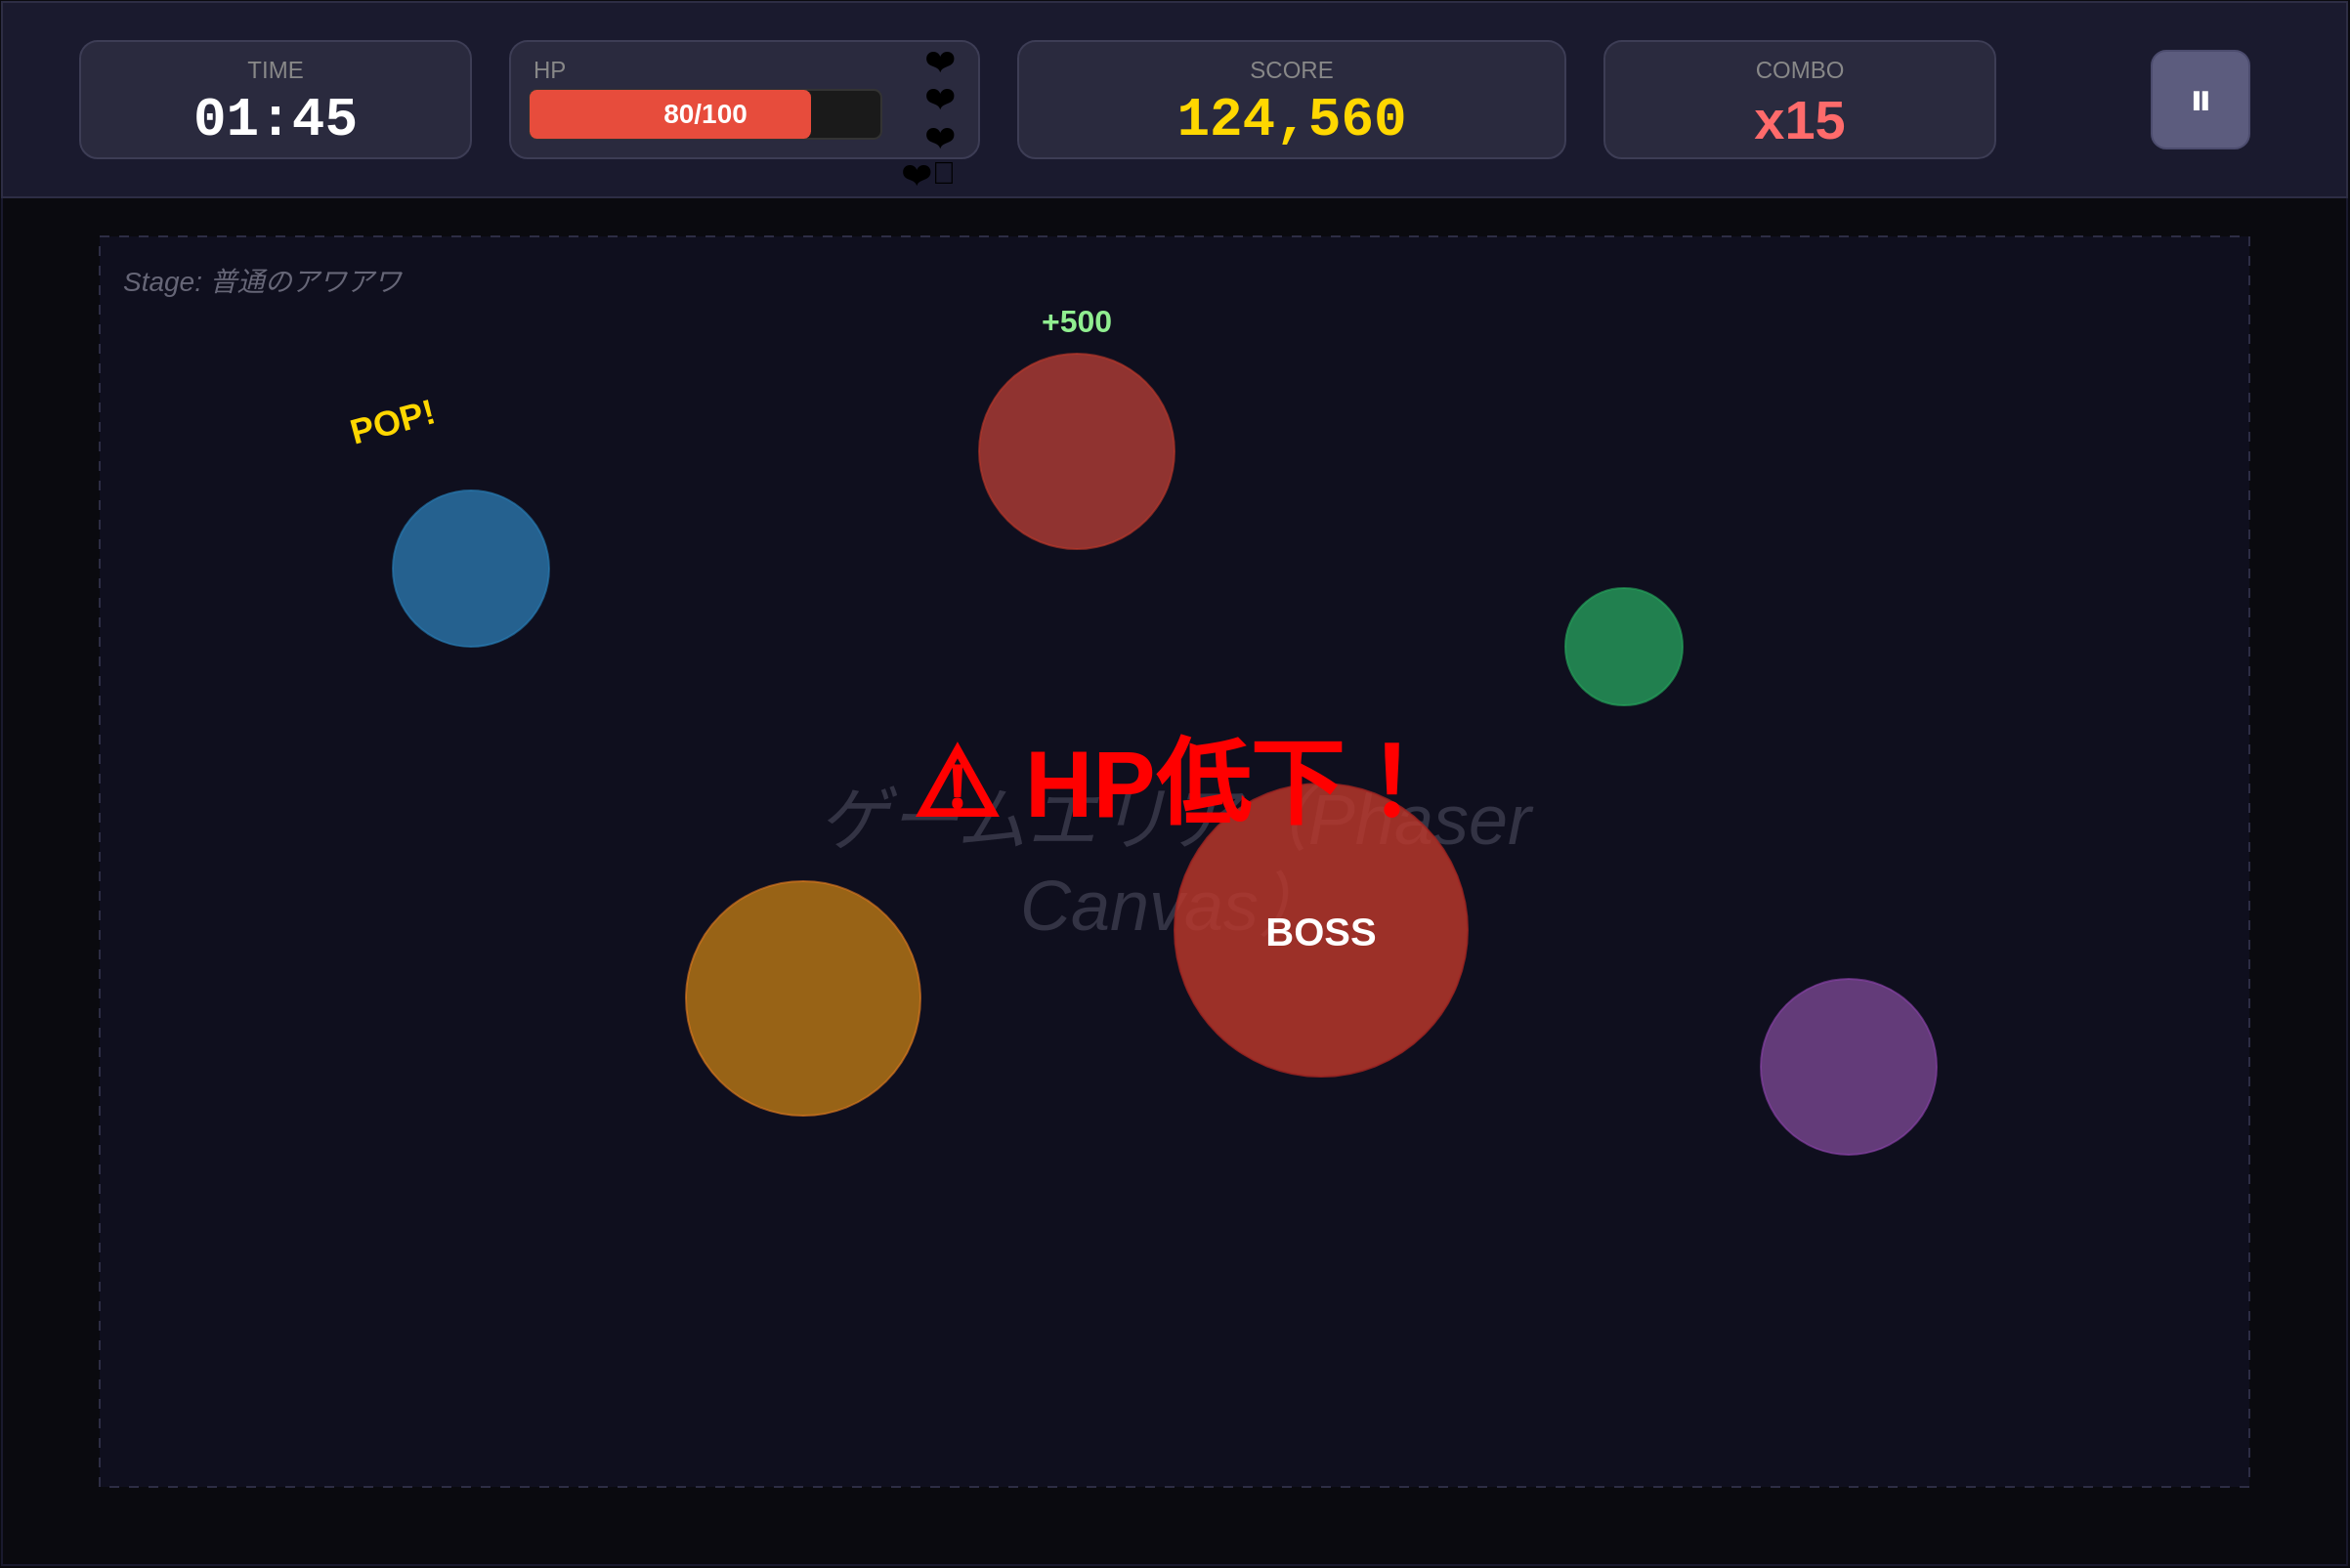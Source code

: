 <mxfile>
    <diagram id="game-play-layout" name="GamePlayPage">
        <mxGraphModel dx="1254" dy="1169" grid="1" gridSize="10" guides="1" tooltips="1" connect="1" arrows="1" fold="1" page="1" pageScale="1" pageWidth="1200" pageHeight="800" background="#0a0a0f" math="0" shadow="0">
            <root>
                <mxCell id="0"/>
                <mxCell id="1" parent="0"/>
                <!-- 背景コンテナ -->
                <mxCell id="bg-container" value="" style="rounded=0;whiteSpace=wrap;html=1;fillColor=#0a0a0f;strokeColor=#1a1a2e;" parent="1" vertex="1">
                    <mxGeometry x="0" y="0" width="1200" height="800" as="geometry"/>
                </mxCell>
                <!-- ゲーム情報ヘッダーエリア -->
                <mxCell id="header-bg" value="" style="rounded=0;whiteSpace=wrap;html=1;fillColor=#1a1a2e;strokeColor=#2d2d44;" parent="1" vertex="1">
                    <mxGeometry x="0" y="0" width="1200" height="100" as="geometry"/>
                </mxCell>
                <!-- 残り時間表示 -->
                <mxCell id="time-container" value="" style="rounded=1;whiteSpace=wrap;html=1;fillColor=#2a2a3e;strokeColor=#3d3d55;" parent="1" vertex="1">
                    <mxGeometry x="40" y="20" width="200" height="60" as="geometry"/>
                </mxCell>
                <mxCell id="time-label" value="TIME" style="text;html=1;strokeColor=none;fillColor=none;align=center;verticalAlign=middle;whiteSpace=wrap;rounded=0;fontSize=12;fontColor=#888888;" parent="1" vertex="1">
                    <mxGeometry x="40" y="25" width="200" height="20" as="geometry"/>
                </mxCell>
                <mxCell id="time-value" value="01:45" style="text;html=1;strokeColor=none;fillColor=none;align=center;verticalAlign=middle;whiteSpace=wrap;rounded=0;fontSize=28;fontColor=#ffffff;fontStyle=1;fontFamily=Courier New;" parent="1" vertex="1">
                    <mxGeometry x="40" y="45" width="200" height="30" as="geometry"/>
                </mxCell>
                <!-- HP表示 -->
                <mxCell id="hp-container" value="" style="rounded=1;whiteSpace=wrap;html=1;fillColor=#2a2a3e;strokeColor=#3d3d55;" parent="1" vertex="1">
                    <mxGeometry x="260" y="20" width="240" height="60" as="geometry"/>
                </mxCell>
                <mxCell id="hp-label" value="HP" style="text;html=1;strokeColor=none;fillColor=none;align=left;verticalAlign=middle;whiteSpace=wrap;rounded=0;fontSize=12;fontColor=#888888;" parent="1" vertex="1">
                    <mxGeometry x="270" y="25" width="50" height="20" as="geometry"/>
                </mxCell>
                <mxCell id="hp-bar-bg" value="" style="rounded=1;whiteSpace=wrap;html=1;fillColor=#1a1a1a;strokeColor=#333333;" parent="1" vertex="1">
                    <mxGeometry x="270" y="45" width="180" height="25" as="geometry"/>
                </mxCell>
                <mxCell id="hp-bar-fill" value="" style="rounded=1;whiteSpace=wrap;html=1;fillColor=#e74c3c;strokeColor=none;" parent="1" vertex="1">
                    <mxGeometry x="270" y="45" width="144" height="25" as="geometry"/>
                </mxCell>
                <mxCell id="hp-text" value="80/100" style="text;html=1;strokeColor=none;fillColor=none;align=center;verticalAlign=middle;whiteSpace=wrap;rounded=0;fontSize=14;fontColor=#ffffff;fontStyle=1;" parent="1" vertex="1">
                    <mxGeometry x="270" y="47" width="180" height="20" as="geometry"/>
                </mxCell>
                <mxCell id="hp-hearts" value="❤️❤️❤️❤️🤍" style="text;html=1;strokeColor=none;fillColor=none;align=right;verticalAlign=middle;whiteSpace=wrap;rounded=0;fontSize=16;" parent="1" vertex="1">
                    <mxGeometry x="460" y="45" width="30" height="25" as="geometry"/>
                </mxCell>
                <!-- スコア表示 -->
                <mxCell id="score-container" value="" style="rounded=1;whiteSpace=wrap;html=1;fillColor=#2a2a3e;strokeColor=#3d3d55;" parent="1" vertex="1">
                    <mxGeometry x="520" y="20" width="280" height="60" as="geometry"/>
                </mxCell>
                <mxCell id="score-label" value="SCORE" style="text;html=1;strokeColor=none;fillColor=none;align=center;verticalAlign=middle;whiteSpace=wrap;rounded=0;fontSize=12;fontColor=#888888;" parent="1" vertex="1">
                    <mxGeometry x="520" y="25" width="280" height="20" as="geometry"/>
                </mxCell>
                <mxCell id="score-value" value="124,560" style="text;html=1;strokeColor=none;fillColor=none;align=center;verticalAlign=middle;whiteSpace=wrap;rounded=0;fontSize=28;fontColor=#ffd700;fontStyle=1;fontFamily=Courier New;" parent="1" vertex="1">
                    <mxGeometry x="520" y="45" width="280" height="30" as="geometry"/>
                </mxCell>
                <!-- コンボ表示 -->
                <mxCell id="combo-container" value="" style="rounded=1;whiteSpace=wrap;html=1;fillColor=#2a2a3e;strokeColor=#3d3d55;" parent="1" vertex="1">
                    <mxGeometry x="820" y="20" width="200" height="60" as="geometry"/>
                </mxCell>
                <mxCell id="combo-label" value="COMBO" style="text;html=1;strokeColor=none;fillColor=none;align=center;verticalAlign=middle;whiteSpace=wrap;rounded=0;fontSize=12;fontColor=#888888;" parent="1" vertex="1">
                    <mxGeometry x="820" y="25" width="200" height="20" as="geometry"/>
                </mxCell>
                <mxCell id="combo-value" value="x15" style="text;html=1;strokeColor=none;fillColor=none;align=center;verticalAlign=middle;whiteSpace=wrap;rounded=0;fontSize=28;fontColor=#ff6b6b;fontStyle=1;" parent="1" vertex="1">
                    <mxGeometry x="820" y="45" width="200" height="30" as="geometry"/>
                </mxCell>
                <!-- ポーズボタン -->
                <mxCell id="pause-btn" value="⏸" style="rounded=1;whiteSpace=wrap;html=1;fillColor=#5c5c7e;strokeColor=#4c4c6e;fontSize=24;fontColor=#ffffff;" parent="1" vertex="1">
                    <mxGeometry x="1100" y="25" width="50" height="50" as="geometry"/>
                </mxCell>
                <!-- メインゲームエリア（Phaser描画エリア） -->
                <mxCell id="game-area" value="" style="rounded=0;whiteSpace=wrap;html=1;fillColor=#0f0f1e;strokeColor=#2d2d44;dashed=1;dashPattern=5 5;" parent="1" vertex="1">
                    <mxGeometry x="50" y="120" width="1100" height="640" as="geometry"/>
                </mxCell>
                <mxCell id="game-area-label" value="ゲームエリア（Phaser Canvas）" style="text;html=1;strokeColor=none;fillColor=none;align=center;verticalAlign=middle;whiteSpace=wrap;rounded=0;fontSize=36;fontColor=#333344;fontStyle=2;" parent="1" vertex="1">
                    <mxGeometry x="400" y="400" width="400" height="80" as="geometry"/>
                </mxCell>
                <!-- サンプル泡表示（実際はPhaserで描画） -->
                <mxCell id="bubble-sample-1" value="" style="ellipse;whiteSpace=wrap;html=1;fillColor=#3498db;strokeColor=#2980b9;opacity=60;" parent="1" vertex="1">
                    <mxGeometry x="200" y="250" width="80" height="80" as="geometry"/>
                </mxCell>
                <mxCell id="bubble-sample-2" value="" style="ellipse;whiteSpace=wrap;html=1;fillColor=#e74c3c;strokeColor=#c0392b;opacity=60;" parent="1" vertex="1">
                    <mxGeometry x="500" y="180" width="100" height="100" as="geometry"/>
                </mxCell>
                <mxCell id="bubble-sample-3" value="" style="ellipse;whiteSpace=wrap;html=1;fillColor=#2ecc71;strokeColor=#27ae60;opacity=60;" parent="1" vertex="1">
                    <mxGeometry x="800" y="300" width="60" height="60" as="geometry"/>
                </mxCell>
                <mxCell id="bubble-sample-4" value="" style="ellipse;whiteSpace=wrap;html=1;fillColor=#f39c12;strokeColor=#e67e22;opacity=60;" parent="1" vertex="1">
                    <mxGeometry x="350" y="450" width="120" height="120" as="geometry"/>
                </mxCell>
                <mxCell id="bubble-sample-5" value="" style="ellipse;whiteSpace=wrap;html=1;fillColor=#9b59b6;strokeColor=#8e44ad;opacity=60;" parent="1" vertex="1">
                    <mxGeometry x="900" y="500" width="90" height="90" as="geometry"/>
                </mxCell>
                <mxCell id="bubble-sample-6" value="BOSS" style="ellipse;whiteSpace=wrap;html=1;fillColor=#c0392b;strokeColor=#a02622;opacity=80;fontSize=20;fontColor=#ffffff;fontStyle=1;" parent="1" vertex="1">
                    <mxGeometry x="600" y="400" width="150" height="150" as="geometry"/>
                </mxCell>
                <!-- エフェクトサンプル -->
                <mxCell id="effect-pop-1" value="POP!" style="text;html=1;strokeColor=none;fillColor=none;align=center;verticalAlign=middle;whiteSpace=wrap;rounded=0;fontSize=18;fontColor=#ffd700;fontStyle=1;rotation=-15;" parent="1" vertex="1">
                    <mxGeometry x="170" y="200" width="60" height="30" as="geometry"/>
                </mxCell>
                <mxCell id="effect-score-1" value="+500" style="text;html=1;strokeColor=none;fillColor=none;align=center;verticalAlign=middle;whiteSpace=wrap;rounded=0;fontSize=16;fontColor=#90ee90;fontStyle=1;" parent="1" vertex="1">
                    <mxGeometry x="520" y="150" width="60" height="25" as="geometry"/>
                </mxCell>
                <!-- ステージ情報表示（オプション） -->
                <mxCell id="stage-info" value="Stage: 普通のアワアワ" style="text;html=1;strokeColor=none;fillColor=none;align=left;verticalAlign=middle;whiteSpace=wrap;rounded=0;fontSize=14;fontColor=#666677;fontStyle=2;" parent="1" vertex="1">
                    <mxGeometry x="60" y="130" width="200" height="25" as="geometry"/>
                </mxCell>
                <!-- 警告表示エリア（HP低下時など） -->
                <mxCell id="warning-overlay" value="" style="rounded=0;whiteSpace=wrap;html=1;fillColor=#ff0000;strokeColor=none;opacity=0;" parent="1" vertex="1">
                    <mxGeometry x="50" y="120" width="1100" height="640" as="geometry"/>
                </mxCell>
                <mxCell id="warning-text" value="⚠️ HP低下！" style="text;html=1;strokeColor=none;fillColor=none;align=center;verticalAlign=middle;whiteSpace=wrap;rounded=0;fontSize=48;fontColor=#ff0000;fontStyle=1;opacity=0;" parent="1" vertex="1">
                    <mxGeometry x="400" y="350" width="400" height="100" as="geometry"/>
                </mxCell>
            </root>
        </mxGraphModel>
    </diagram>
</mxfile>